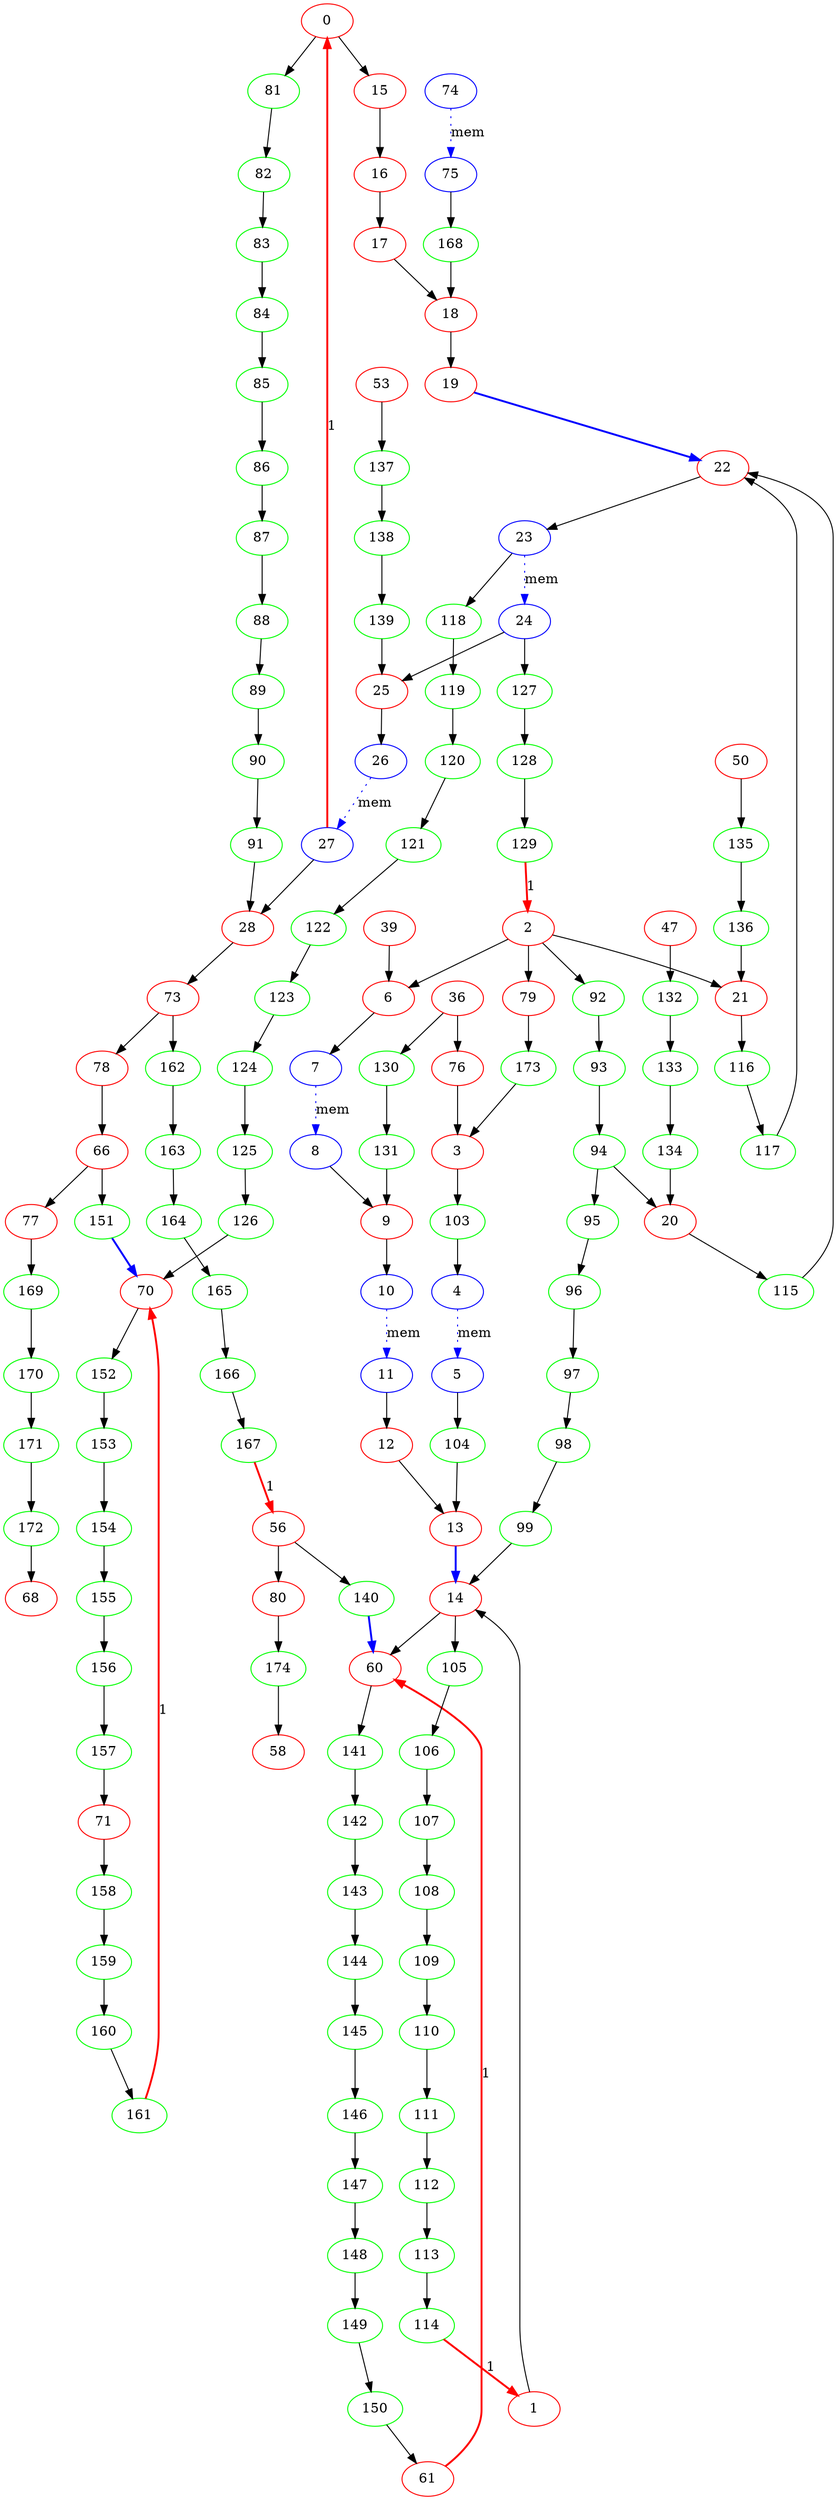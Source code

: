digraph MS { 
{
0 [color=red ];

1 [color=red ];

2 [color=red ];

3 [color=red ];

4 [color=blue ];

5 [color=blue ];

6 [color=red ];

7 [color=blue ];

8 [color=blue ];

9 [color=red ];

10 [color=blue ];

11 [color=blue ];

12 [color=red ];

13 [color=red ];

14 [color=red ];

15 [color=red ];

16 [color=red ];

17 [color=red ];

18 [color=red ];

19 [color=red ];

20 [color=red ];

21 [color=red ];

22 [color=red ];

23 [color=blue ];

24 [color=blue ];

25 [color=red ];

26 [color=blue ];

27 [color=blue ];

28 [color=red ];

36 [color=red ];

39 [color=red ];

47 [color=red ];

50 [color=red ];

53 [color=red ];

56 [color=red ];

58 [color=red ];

60 [color=red ];

61 [color=red ];

66 [color=red ];

68 [color=red ];

70 [color=red ];

71 [color=red ];

73 [color=red ];

74 [color=blue ];

75 [color=blue ];

76 [color=red ];

77 [color=red ];

78 [color=red ];

79 [color=red ];

80 [color=red ];

81 [color=green ];

82 [color=green ];

83 [color=green ];

84 [color=green ];

85 [color=green ];

86 [color=green ];

87 [color=green ];

88 [color=green ];

89 [color=green ];

90 [color=green ];

91 [color=green ];

92 [color=green ];

93 [color=green ];

94 [color=green ];

92 [color=green ];

93 [color=green ];

94 [color=green ];

95 [color=green ];

96 [color=green ];

97 [color=green ];

98 [color=green ];

99 [color=green ];

103 [color=green ];

104 [color=green ];

105 [color=green ];

106 [color=green ];

107 [color=green ];

108 [color=green ];

109 [color=green ];

110 [color=green ];

111 [color=green ];

112 [color=green ];

113 [color=green ];

114 [color=green ];

115 [color=green ];

116 [color=green ];

117 [color=green ];

118 [color=green ];

119 [color=green ];

120 [color=green ];

121 [color=green ];

122 [color=green ];

123 [color=green ];

124 [color=green ];

125 [color=green ];

126 [color=green ];

127 [color=green ];

128 [color=green ];

129 [color=green ];

130 [color=green ];

131 [color=green ];

132 [color=green ];

133 [color=green ];

134 [color=green ];

135 [color=green ];

136 [color=green ];

137 [color=green ];

138 [color=green ];

139 [color=green ];

140 [color=green ];

141 [color=green ];

142 [color=green ];

143 [color=green ];

144 [color=green ];

145 [color=green ];

146 [color=green ];

147 [color=green ];

148 [color=green ];

149 [color=green ];

150 [color=green ];

151 [color=green ];

152 [color=green ];

153 [color=green ];

154 [color=green ];

155 [color=green ];

156 [color=green ];

157 [color=green ];

158 [color=green ];

159 [color=green ];

160 [color=green ];

161 [color=green ];

162 [color=green ];

163 [color=green ];

164 [color=green ];

165 [color=green ];

166 [color=green ];

167 [color=green ];

168 [color=green ];

169 [color=green ];

170 [color=green ];

171 [color=green ];

172 [color=green ];

173 [color=green ];

174 [color=green ];
96 -> 97
4 -> 5 [style=dotted, color=blue, label= mem] 
7 -> 8 [style=dotted, color=blue, label= mem] 
10 -> 11 [style=dotted, color=blue, label= mem] 
23 -> 24 [style=dotted, color=blue, label= mem] 
26 -> 27 [style=dotted, color=blue, label= mem] 
2 -> 6
27 -> 0 [style=bold, color=red, label=1] 
12 -> 13
39 -> 6
6 -> 7
8 -> 9
9 -> 10
11 -> 12
22 -> 23
24 -> 25
13 -> 14 [style=bold, color=blue ]
1 -> 14
0 -> 15
15 -> 16
16 -> 17
17 -> 18
18 -> 19
2 -> 21
19 -> 22 [style=bold, color=blue ]
88 -> 89
84 -> 85
25 -> 26
27 -> 28
14 -> 60
61 -> 60 [style=bold, color=red, label=1] 
28 -> 73
74 -> 75 [style=dotted, color=blue, label= mem] 
36 -> 76
76 -> 3
66 -> 77
73 -> 78
78 -> 66
2 -> 79
56 -> 80
0 -> 81
81 -> 82
82 -> 83
83 -> 84
85 -> 86
86 -> 87
87 -> 88
89 -> 90
90 -> 91
91 -> 28
94 -> 95
95 -> 96
2 -> 92
92 -> 93
93 -> 94
94 -> 20
97 -> 98
98 -> 99
99 -> 14
150 -> 61
158 -> 159
3 -> 103
103 -> 4
5 -> 104
104 -> 13
145 -> 146
14 -> 105
105 -> 106
106 -> 107
107 -> 108
112 -> 113
108 -> 109
109 -> 110
110 -> 111
111 -> 112
146 -> 147
149 -> 150
113 -> 114
114 -> 1 [style=bold, color=red, label=1] 
20 -> 115
115 -> 22
21 -> 116
116 -> 117
117 -> 22
23 -> 118
118 -> 119
119 -> 120
120 -> 121
125 -> 126
121 -> 122
122 -> 123
123 -> 124
124 -> 125
126 -> 70
160 -> 161
161 -> 70 [style=bold, color=red, label=1] 
24 -> 127
127 -> 128
128 -> 129
129 -> 2 [style=bold, color=red, label=1] 
147 -> 148
36 -> 130
130 -> 131
131 -> 9
47 -> 132
132 -> 133
133 -> 134
134 -> 20
50 -> 135
135 -> 136
136 -> 21
53 -> 137
137 -> 138
138 -> 139
139 -> 25
56 -> 140
140 -> 60 [style=bold, color=blue ]
60 -> 141
141 -> 142
142 -> 143
143 -> 144
148 -> 149
144 -> 145
66 -> 151
151 -> 70 [style=bold, color=blue ]
70 -> 152
152 -> 153
153 -> 154
154 -> 155
155 -> 156
156 -> 157
157 -> 71
159 -> 160
71 -> 158
73 -> 162
162 -> 163
163 -> 164
164 -> 165
165 -> 166
166 -> 167
167 -> 56 [style=bold, color=red, label=1] 
75 -> 168
168 -> 18
77 -> 169
169 -> 170
170 -> 171
171 -> 172
172 -> 68
79 -> 173
173 -> 3
80 -> 174
174 -> 58

}

}